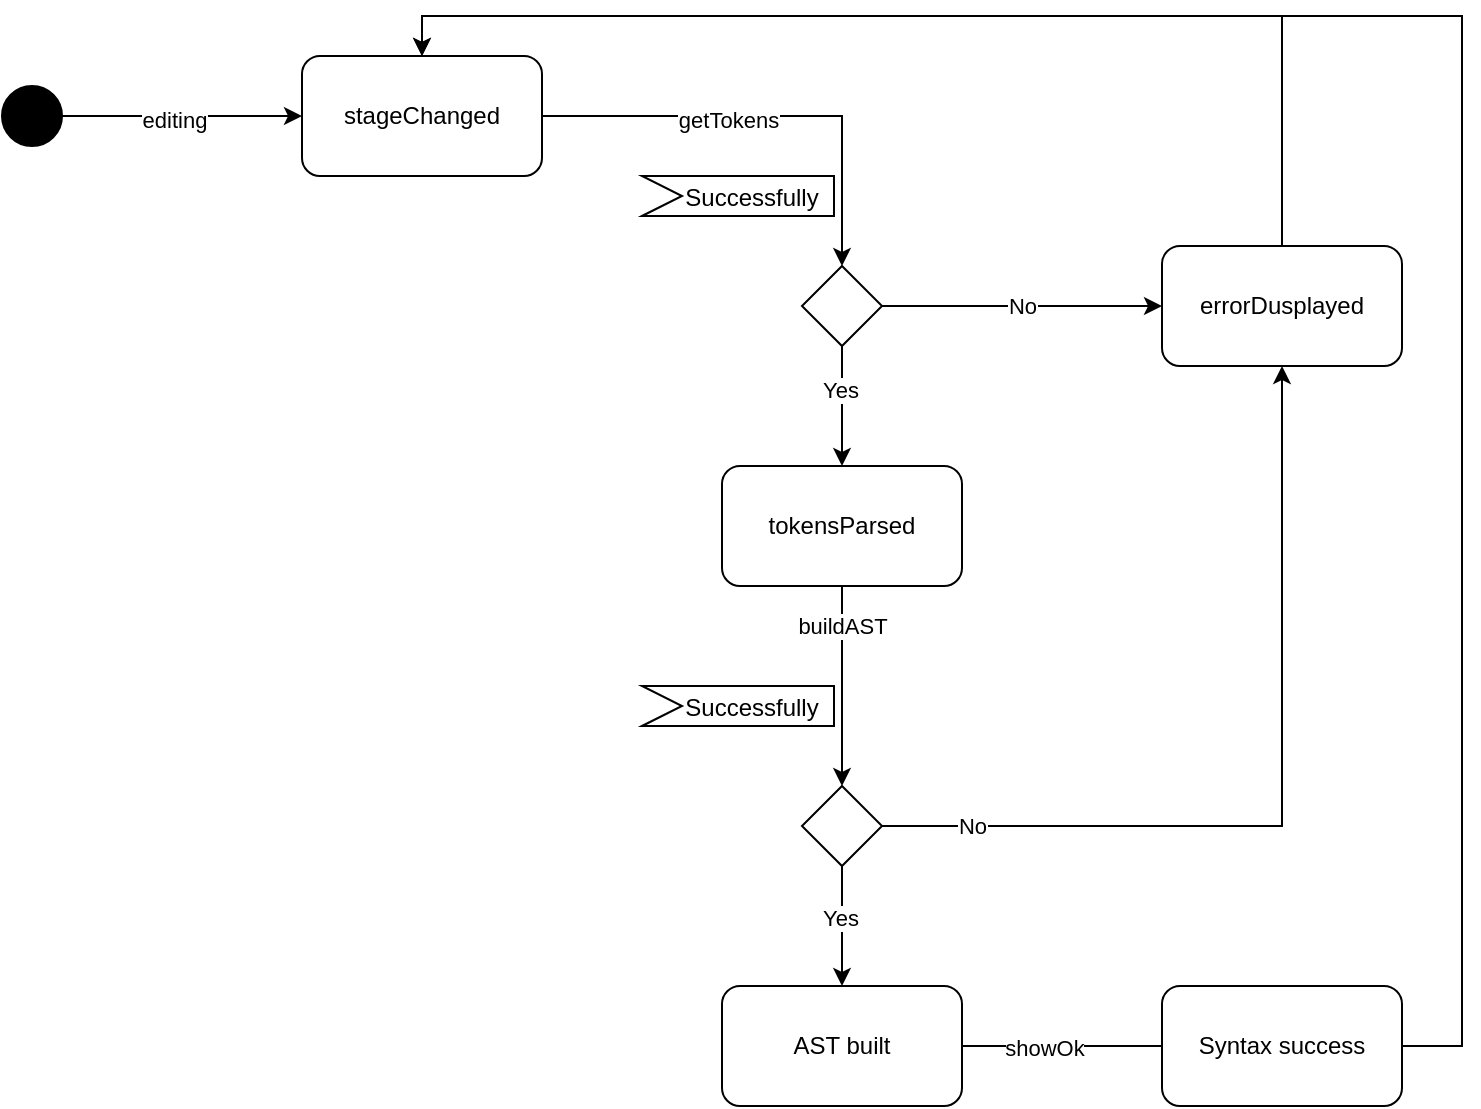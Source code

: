 <mxfile version="24.8.3" pages="3">
  <diagram name="Page-1" id="yR2rduKh8d_chTUlkEKB">
    <mxGraphModel grid="1" page="1" gridSize="10" guides="1" tooltips="1" connect="1" arrows="1" fold="1" pageScale="1" pageWidth="850" pageHeight="1100" math="0" shadow="0">
      <root>
        <mxCell id="0" />
        <mxCell id="1" parent="0" />
        <mxCell id="CsGRbdCnyPewQP8RIxIA-7" style="edgeStyle=orthogonalEdgeStyle;rounded=0;orthogonalLoop=1;jettySize=auto;html=1;entryX=0;entryY=0.5;entryDx=0;entryDy=0;" edge="1" parent="1" source="CsGRbdCnyPewQP8RIxIA-3" target="CsGRbdCnyPewQP8RIxIA-4">
          <mxGeometry relative="1" as="geometry" />
        </mxCell>
        <mxCell id="CsGRbdCnyPewQP8RIxIA-33" value="editing" style="edgeLabel;html=1;align=center;verticalAlign=middle;resizable=0;points=[];" connectable="0" vertex="1" parent="CsGRbdCnyPewQP8RIxIA-7">
          <mxGeometry x="-0.071" y="-2" relative="1" as="geometry">
            <mxPoint as="offset" />
          </mxGeometry>
        </mxCell>
        <mxCell id="CsGRbdCnyPewQP8RIxIA-3" value="" style="ellipse;fillColor=strokeColor;html=1;" vertex="1" parent="1">
          <mxGeometry x="40" y="260" width="30" height="30" as="geometry" />
        </mxCell>
        <mxCell id="CsGRbdCnyPewQP8RIxIA-9" style="edgeStyle=orthogonalEdgeStyle;rounded=0;orthogonalLoop=1;jettySize=auto;html=1;entryX=0.5;entryY=0;entryDx=0;entryDy=0;" edge="1" parent="1" source="CsGRbdCnyPewQP8RIxIA-4" target="CsGRbdCnyPewQP8RIxIA-11">
          <mxGeometry relative="1" as="geometry">
            <mxPoint x="490" y="275" as="targetPoint" />
          </mxGeometry>
        </mxCell>
        <mxCell id="CsGRbdCnyPewQP8RIxIA-10" value="getTokens" style="edgeLabel;html=1;align=center;verticalAlign=middle;resizable=0;points=[];" connectable="0" vertex="1" parent="CsGRbdCnyPewQP8RIxIA-9">
          <mxGeometry x="-0.174" y="-2" relative="1" as="geometry">
            <mxPoint as="offset" />
          </mxGeometry>
        </mxCell>
        <mxCell id="CsGRbdCnyPewQP8RIxIA-4" value="stageChanged" style="rounded=1;whiteSpace=wrap;html=1;" vertex="1" parent="1">
          <mxGeometry x="190" y="245" width="120" height="60" as="geometry" />
        </mxCell>
        <mxCell id="CsGRbdCnyPewQP8RIxIA-15" style="edgeStyle=orthogonalEdgeStyle;rounded=0;orthogonalLoop=1;jettySize=auto;html=1;entryX=0.5;entryY=0;entryDx=0;entryDy=0;" edge="1" parent="1" source="CsGRbdCnyPewQP8RIxIA-11" target="CsGRbdCnyPewQP8RIxIA-12">
          <mxGeometry relative="1" as="geometry" />
        </mxCell>
        <mxCell id="CsGRbdCnyPewQP8RIxIA-16" value="Yes" style="edgeLabel;html=1;align=center;verticalAlign=middle;resizable=0;points=[];" connectable="0" vertex="1" parent="CsGRbdCnyPewQP8RIxIA-15">
          <mxGeometry x="-0.279" y="-1" relative="1" as="geometry">
            <mxPoint as="offset" />
          </mxGeometry>
        </mxCell>
        <mxCell id="CsGRbdCnyPewQP8RIxIA-17" value="No" style="edgeStyle=orthogonalEdgeStyle;rounded=0;orthogonalLoop=1;jettySize=auto;html=1;entryX=0;entryY=0.5;entryDx=0;entryDy=0;" edge="1" parent="1" source="CsGRbdCnyPewQP8RIxIA-11" target="CsGRbdCnyPewQP8RIxIA-19">
          <mxGeometry relative="1" as="geometry">
            <mxPoint x="570.0" y="370" as="targetPoint" />
            <Array as="points" />
          </mxGeometry>
        </mxCell>
        <mxCell id="CsGRbdCnyPewQP8RIxIA-11" value="" style="rhombus;whiteSpace=wrap;html=1;" vertex="1" parent="1">
          <mxGeometry x="440" y="350" width="40" height="40" as="geometry" />
        </mxCell>
        <mxCell id="CsGRbdCnyPewQP8RIxIA-22" style="edgeStyle=orthogonalEdgeStyle;rounded=0;orthogonalLoop=1;jettySize=auto;html=1;entryX=0.5;entryY=0;entryDx=0;entryDy=0;" edge="1" parent="1" source="CsGRbdCnyPewQP8RIxIA-12" target="CsGRbdCnyPewQP8RIxIA-21">
          <mxGeometry relative="1" as="geometry" />
        </mxCell>
        <mxCell id="CsGRbdCnyPewQP8RIxIA-23" value="buildAST" style="edgeLabel;html=1;align=center;verticalAlign=middle;resizable=0;points=[];" connectable="0" vertex="1" parent="CsGRbdCnyPewQP8RIxIA-22">
          <mxGeometry x="-0.219" y="1" relative="1" as="geometry">
            <mxPoint x="-1" y="-19" as="offset" />
          </mxGeometry>
        </mxCell>
        <mxCell id="CsGRbdCnyPewQP8RIxIA-12" value="tokensParsed" style="rounded=1;whiteSpace=wrap;html=1;" vertex="1" parent="1">
          <mxGeometry x="400" y="450" width="120" height="60" as="geometry" />
        </mxCell>
        <mxCell id="CsGRbdCnyPewQP8RIxIA-14" value="&lt;span style=&quot;font-size: 12px;&quot;&gt;Successfully&lt;/span&gt;" style="html=1;shape=mxgraph.infographic.ribbonSimple;notch1=20;notch2=0;align=center;verticalAlign=middle;fontSize=14;fontStyle=0;fillColor=#FFFFFF;flipH=0;spacingRight=0;spacingLeft=14;whiteSpace=wrap;" vertex="1" parent="1">
          <mxGeometry x="360" y="305" width="96" height="20" as="geometry" />
        </mxCell>
        <mxCell id="CsGRbdCnyPewQP8RIxIA-30" style="edgeStyle=orthogonalEdgeStyle;rounded=0;orthogonalLoop=1;jettySize=auto;html=1;entryX=0;entryY=0.5;entryDx=0;entryDy=0;endArrow=none;endFill=0;" edge="1" parent="1" source="CsGRbdCnyPewQP8RIxIA-18" target="CsGRbdCnyPewQP8RIxIA-29">
          <mxGeometry relative="1" as="geometry" />
        </mxCell>
        <mxCell id="CsGRbdCnyPewQP8RIxIA-32" value="showOk" style="edgeLabel;html=1;align=center;verticalAlign=middle;resizable=0;points=[];" connectable="0" vertex="1" parent="CsGRbdCnyPewQP8RIxIA-30">
          <mxGeometry x="-0.18" y="-1" relative="1" as="geometry">
            <mxPoint as="offset" />
          </mxGeometry>
        </mxCell>
        <mxCell id="CsGRbdCnyPewQP8RIxIA-18" value="AST built" style="rounded=1;whiteSpace=wrap;html=1;" vertex="1" parent="1">
          <mxGeometry x="400" y="710" width="120" height="60" as="geometry" />
        </mxCell>
        <mxCell id="CsGRbdCnyPewQP8RIxIA-20" style="edgeStyle=orthogonalEdgeStyle;rounded=0;orthogonalLoop=1;jettySize=auto;html=1;entryX=0.5;entryY=0;entryDx=0;entryDy=0;exitX=0.5;exitY=0;exitDx=0;exitDy=0;" edge="1" parent="1" source="CsGRbdCnyPewQP8RIxIA-19" target="CsGRbdCnyPewQP8RIxIA-4">
          <mxGeometry relative="1" as="geometry">
            <Array as="points">
              <mxPoint x="680" y="225" />
              <mxPoint x="250" y="225" />
            </Array>
          </mxGeometry>
        </mxCell>
        <mxCell id="CsGRbdCnyPewQP8RIxIA-19" value="errorDusplayed" style="rounded=1;whiteSpace=wrap;html=1;" vertex="1" parent="1">
          <mxGeometry x="620" y="340" width="120" height="60" as="geometry" />
        </mxCell>
        <mxCell id="CsGRbdCnyPewQP8RIxIA-24" style="edgeStyle=orthogonalEdgeStyle;rounded=0;orthogonalLoop=1;jettySize=auto;html=1;entryX=0.5;entryY=1;entryDx=0;entryDy=0;" edge="1" parent="1" source="CsGRbdCnyPewQP8RIxIA-21" target="CsGRbdCnyPewQP8RIxIA-19">
          <mxGeometry relative="1" as="geometry" />
        </mxCell>
        <mxCell id="CsGRbdCnyPewQP8RIxIA-25" value="No" style="edgeLabel;html=1;align=center;verticalAlign=middle;resizable=0;points=[];" connectable="0" vertex="1" parent="CsGRbdCnyPewQP8RIxIA-24">
          <mxGeometry x="-0.791" relative="1" as="geometry">
            <mxPoint as="offset" />
          </mxGeometry>
        </mxCell>
        <mxCell id="CsGRbdCnyPewQP8RIxIA-26" style="edgeStyle=orthogonalEdgeStyle;rounded=0;orthogonalLoop=1;jettySize=auto;html=1;entryX=0.5;entryY=0;entryDx=0;entryDy=0;" edge="1" parent="1" source="CsGRbdCnyPewQP8RIxIA-21" target="CsGRbdCnyPewQP8RIxIA-18">
          <mxGeometry relative="1" as="geometry" />
        </mxCell>
        <mxCell id="CsGRbdCnyPewQP8RIxIA-27" value="Yes" style="edgeLabel;html=1;align=center;verticalAlign=middle;resizable=0;points=[];" connectable="0" vertex="1" parent="CsGRbdCnyPewQP8RIxIA-26">
          <mxGeometry x="-0.156" y="-1" relative="1" as="geometry">
            <mxPoint as="offset" />
          </mxGeometry>
        </mxCell>
        <mxCell id="CsGRbdCnyPewQP8RIxIA-21" value="" style="rhombus;whiteSpace=wrap;html=1;" vertex="1" parent="1">
          <mxGeometry x="440" y="610" width="40" height="40" as="geometry" />
        </mxCell>
        <mxCell id="CsGRbdCnyPewQP8RIxIA-28" value="&lt;span style=&quot;font-size: 12px;&quot;&gt;Successfully&lt;/span&gt;" style="html=1;shape=mxgraph.infographic.ribbonSimple;notch1=20;notch2=0;align=center;verticalAlign=middle;fontSize=14;fontStyle=0;fillColor=#FFFFFF;flipH=0;spacingRight=0;spacingLeft=14;whiteSpace=wrap;" vertex="1" parent="1">
          <mxGeometry x="360" y="560" width="96" height="20" as="geometry" />
        </mxCell>
        <mxCell id="CsGRbdCnyPewQP8RIxIA-31" style="edgeStyle=orthogonalEdgeStyle;rounded=0;orthogonalLoop=1;jettySize=auto;html=1;entryX=0.5;entryY=0;entryDx=0;entryDy=0;" edge="1" parent="1" source="CsGRbdCnyPewQP8RIxIA-29" target="CsGRbdCnyPewQP8RIxIA-4">
          <mxGeometry relative="1" as="geometry">
            <Array as="points">
              <mxPoint x="770" y="740" />
              <mxPoint x="770" y="225" />
              <mxPoint x="250" y="225" />
            </Array>
          </mxGeometry>
        </mxCell>
        <mxCell id="CsGRbdCnyPewQP8RIxIA-29" value="Syntax success" style="rounded=1;whiteSpace=wrap;html=1;" vertex="1" parent="1">
          <mxGeometry x="620" y="710" width="120" height="60" as="geometry" />
        </mxCell>
      </root>
    </mxGraphModel>
  </diagram>
  <diagram id="LUUdvv1fiKNukv_0m2Cv" name="Web-Editor CRUD">
    <mxGraphModel grid="1" page="1" gridSize="10" guides="1" tooltips="1" connect="1" arrows="1" fold="1" pageScale="1" pageWidth="827" pageHeight="1169" math="0" shadow="0">
      <root>
        <mxCell id="0" />
        <mxCell id="1" parent="0" />
        <mxCell id="q_KzSx87oGSBC2a22CRp-1" style="edgeStyle=orthogonalEdgeStyle;rounded=0;orthogonalLoop=1;jettySize=auto;html=1;exitX=0.5;exitY=1;exitDx=0;exitDy=0;entryX=0.5;entryY=0;entryDx=0;entryDy=0;" edge="1" parent="1" source="q_KzSx87oGSBC2a22CRp-2" target="q_KzSx87oGSBC2a22CRp-5">
          <mxGeometry relative="1" as="geometry" />
        </mxCell>
        <mxCell id="q_KzSx87oGSBC2a22CRp-2" value="" style="ellipse;fillColor=strokeColor;html=1;" vertex="1" parent="1">
          <mxGeometry x="187.5" y="60" width="30" height="30" as="geometry" />
        </mxCell>
        <mxCell id="q_KzSx87oGSBC2a22CRp-69" style="edgeStyle=orthogonalEdgeStyle;rounded=0;orthogonalLoop=1;jettySize=auto;html=1;entryX=0.5;entryY=0;entryDx=0;entryDy=0;" edge="1" parent="1" source="q_KzSx87oGSBC2a22CRp-5" target="q_KzSx87oGSBC2a22CRp-68">
          <mxGeometry relative="1" as="geometry" />
        </mxCell>
        <mxCell id="q_KzSx87oGSBC2a22CRp-5" value="RepositorySelection" style="html=1;align=center;verticalAlign=top;rounded=1;absoluteArcSize=1;arcSize=10;dashed=0;whiteSpace=wrap;" vertex="1" parent="1">
          <mxGeometry x="132.5" y="120" width="140" height="40" as="geometry" />
        </mxCell>
        <mxCell id="6lZ5Qh4ALl-kaIOA08SH-2" style="edgeStyle=orthogonalEdgeStyle;rounded=0;orthogonalLoop=1;jettySize=auto;html=1;exitX=1;exitY=0.25;exitDx=0;exitDy=0;entryX=0;entryY=0.25;entryDx=0;entryDy=0;" edge="1" parent="1" source="q_KzSx87oGSBC2a22CRp-68" target="6lZ5Qh4ALl-kaIOA08SH-1">
          <mxGeometry relative="1" as="geometry" />
        </mxCell>
        <mxCell id="6lZ5Qh4ALl-kaIOA08SH-4" style="edgeStyle=orthogonalEdgeStyle;rounded=0;orthogonalLoop=1;jettySize=auto;html=1;exitX=0.25;exitY=0;exitDx=0;exitDy=0;entryX=0.25;entryY=1;entryDx=0;entryDy=0;" edge="1" parent="1" source="q_KzSx87oGSBC2a22CRp-68" target="q_KzSx87oGSBC2a22CRp-5">
          <mxGeometry relative="1" as="geometry" />
        </mxCell>
        <mxCell id="6lZ5Qh4ALl-kaIOA08SH-7" style="edgeStyle=orthogonalEdgeStyle;rounded=0;orthogonalLoop=1;jettySize=auto;html=1;exitX=0.25;exitY=1;exitDx=0;exitDy=0;entryX=0.5;entryY=0;entryDx=0;entryDy=0;" edge="1" parent="1" source="q_KzSx87oGSBC2a22CRp-68" target="q_KzSx87oGSBC2a22CRp-70">
          <mxGeometry relative="1" as="geometry" />
        </mxCell>
        <mxCell id="q_KzSx87oGSBC2a22CRp-68" value="PipelineEditing" style="html=1;align=center;verticalAlign=top;rounded=1;absoluteArcSize=1;arcSize=10;dashed=0;whiteSpace=wrap;" vertex="1" parent="1">
          <mxGeometry x="132.5" y="220" width="140" height="40" as="geometry" />
        </mxCell>
        <mxCell id="6lZ5Qh4ALl-kaIOA08SH-5" style="edgeStyle=orthogonalEdgeStyle;rounded=0;orthogonalLoop=1;jettySize=auto;html=1;exitX=0;exitY=0.5;exitDx=0;exitDy=0;entryX=0;entryY=0.5;entryDx=0;entryDy=0;" edge="1" parent="1" source="q_KzSx87oGSBC2a22CRp-70" target="q_KzSx87oGSBC2a22CRp-68">
          <mxGeometry relative="1" as="geometry">
            <Array as="points">
              <mxPoint x="80" y="350" />
              <mxPoint x="80" y="240" />
            </Array>
          </mxGeometry>
        </mxCell>
        <mxCell id="q_KzSx87oGSBC2a22CRp-70" value="ExperimentVisualizer" style="html=1;align=center;verticalAlign=top;rounded=1;absoluteArcSize=1;arcSize=10;dashed=0;whiteSpace=wrap;" vertex="1" parent="1">
          <mxGeometry x="97" y="330" width="140" height="40" as="geometry" />
        </mxCell>
        <mxCell id="q_KzSx87oGSBC2a22CRp-73" value="&lt;span style=&quot;text-wrap-mode: wrap;&quot;&gt;Visualizer&lt;/span&gt;" style="text;html=1;align=center;verticalAlign=middle;resizable=0;points=[];autosize=1;strokeColor=none;fillColor=none;" vertex="1" parent="1">
          <mxGeometry x="168" y="260" width="80" height="30" as="geometry" />
        </mxCell>
        <mxCell id="q_KzSx87oGSBC2a22CRp-75" value="exit" style="text;html=1;align=center;verticalAlign=middle;resizable=0;points=[];autosize=1;strokeColor=none;fillColor=none;" vertex="1" parent="1">
          <mxGeometry x="57" y="350" width="40" height="30" as="geometry" />
        </mxCell>
        <mxCell id="q_KzSx87oGSBC2a22CRp-76" value="exit" style="text;html=1;align=center;verticalAlign=middle;resizable=0;points=[];autosize=1;strokeColor=none;fillColor=none;" vertex="1" parent="1">
          <mxGeometry x="130" y="190" width="40" height="30" as="geometry" />
        </mxCell>
        <mxCell id="q_KzSx87oGSBC2a22CRp-77" value="selected / repository" style="text;html=1;align=left;verticalAlign=middle;resizable=0;points=[];autosize=1;strokeColor=none;fillColor=none;" vertex="1" parent="1">
          <mxGeometry x="210" y="160" width="130" height="30" as="geometry" />
        </mxCell>
        <mxCell id="6lZ5Qh4ALl-kaIOA08SH-3" style="edgeStyle=orthogonalEdgeStyle;rounded=0;orthogonalLoop=1;jettySize=auto;html=1;exitX=0;exitY=0.75;exitDx=0;exitDy=0;entryX=1;entryY=0.75;entryDx=0;entryDy=0;" edge="1" parent="1" source="6lZ5Qh4ALl-kaIOA08SH-1" target="q_KzSx87oGSBC2a22CRp-68">
          <mxGeometry relative="1" as="geometry" />
        </mxCell>
        <mxCell id="6lZ5Qh4ALl-kaIOA08SH-1" value="Git operation" style="html=1;align=center;verticalAlign=top;rounded=1;absoluteArcSize=1;arcSize=10;dashed=0;whiteSpace=wrap;" vertex="1" parent="1">
          <mxGeometry x="441" y="220" width="140" height="40" as="geometry" />
        </mxCell>
        <mxCell id="6lZ5Qh4ALl-kaIOA08SH-10" value="Git done / Git report" style="text;html=1;align=center;verticalAlign=middle;whiteSpace=wrap;rounded=0;" vertex="1" parent="1">
          <mxGeometry x="317" y="245" width="130" height="30" as="geometry" />
        </mxCell>
        <mxCell id="6lZ5Qh4ALl-kaIOA08SH-11" value="Git action" style="text;html=1;align=center;verticalAlign=middle;whiteSpace=wrap;rounded=0;" vertex="1" parent="1">
          <mxGeometry x="274" y="205" width="70" height="30" as="geometry" />
        </mxCell>
        <mxCell id="6lZ5Qh4ALl-kaIOA08SH-12" value="OR&lt;div&gt;after (10 s) / Git report&lt;/div&gt;" style="text;html=1;align=left;verticalAlign=middle;resizable=0;points=[];autosize=1;strokeColor=none;fillColor=none;" vertex="1" parent="1">
          <mxGeometry x="327" y="262" width="140" height="40" as="geometry" />
        </mxCell>
      </root>
    </mxGraphModel>
  </diagram>
  <diagram id="zIcqymVUCquZLGLWyPRC" name="Collaboration activity diagram">
    <mxGraphModel grid="1" page="1" gridSize="10" guides="1" tooltips="1" connect="1" arrows="1" fold="1" pageScale="1" pageWidth="827" pageHeight="1169" math="0" shadow="0">
      <root>
        <mxCell id="0" />
        <mxCell id="1" parent="0" />
        <mxCell id="NhGhxo6_BUjC5x9tcuiK-1" value="" style="ellipse;fillColor=strokeColor;html=1;" vertex="1" parent="1">
          <mxGeometry x="205" y="50" width="30" height="30" as="geometry" />
        </mxCell>
        <mxCell id="uoe7YUHPJeZkK1j8PsMi-1" style="edgeStyle=orthogonalEdgeStyle;rounded=0;orthogonalLoop=1;jettySize=auto;html=1;entryX=0.5;entryY=0;entryDx=0;entryDy=0;" edge="1" parent="1" source="NhGhxo6_BUjC5x9tcuiK-1" target="uoe7YUHPJeZkK1j8PsMi-2">
          <mxGeometry relative="1" as="geometry">
            <mxPoint x="203" y="90" as="sourcePoint" />
          </mxGeometry>
        </mxCell>
        <mxCell id="uoe7YUHPJeZkK1j8PsMi-5" style="edgeStyle=orthogonalEdgeStyle;rounded=0;orthogonalLoop=1;jettySize=auto;html=1;exitX=0.5;exitY=1;exitDx=0;exitDy=0;" edge="1" parent="1" source="uoe7YUHPJeZkK1j8PsMi-24" target="uoe7YUHPJeZkK1j8PsMi-4">
          <mxGeometry relative="1" as="geometry" />
        </mxCell>
        <mxCell id="uoe7YUHPJeZkK1j8PsMi-2" value="View repository contents" style="html=1;align=center;verticalAlign=top;rounded=1;absoluteArcSize=1;arcSize=10;dashed=0;whiteSpace=wrap;" vertex="1" parent="1">
          <mxGeometry x="150" y="120" width="140" height="40" as="geometry" />
        </mxCell>
        <mxCell id="uoe7YUHPJeZkK1j8PsMi-8" style="edgeStyle=orthogonalEdgeStyle;rounded=0;orthogonalLoop=1;jettySize=auto;html=1;" edge="1" parent="1" source="uoe7YUHPJeZkK1j8PsMi-4" target="uoe7YUHPJeZkK1j8PsMi-7">
          <mxGeometry relative="1" as="geometry" />
        </mxCell>
        <mxCell id="uoe7YUHPJeZkK1j8PsMi-9" value="Yes" style="edgeLabel;html=1;align=center;verticalAlign=middle;resizable=0;points=[];" connectable="0" vertex="1" parent="uoe7YUHPJeZkK1j8PsMi-8">
          <mxGeometry x="0.155" y="1" relative="1" as="geometry">
            <mxPoint x="5" y="-11" as="offset" />
          </mxGeometry>
        </mxCell>
        <mxCell id="uoe7YUHPJeZkK1j8PsMi-11" style="edgeStyle=orthogonalEdgeStyle;rounded=0;orthogonalLoop=1;jettySize=auto;html=1;entryX=0.5;entryY=0;entryDx=0;entryDy=0;exitX=1;exitY=0.5;exitDx=0;exitDy=0;" edge="1" parent="1" source="uoe7YUHPJeZkK1j8PsMi-4" target="uoe7YUHPJeZkK1j8PsMi-22">
          <mxGeometry relative="1" as="geometry" />
        </mxCell>
        <mxCell id="uoe7YUHPJeZkK1j8PsMi-12" value="No" style="edgeLabel;html=1;align=center;verticalAlign=middle;resizable=0;points=[];" connectable="0" vertex="1" parent="uoe7YUHPJeZkK1j8PsMi-11">
          <mxGeometry x="-0.791" relative="1" as="geometry">
            <mxPoint x="11" y="-10" as="offset" />
          </mxGeometry>
        </mxCell>
        <mxCell id="uoe7YUHPJeZkK1j8PsMi-4" value="Got new repository changes?" style="rhombus;whiteSpace=wrap;html=1;" vertex="1" parent="1">
          <mxGeometry x="60" y="410" width="100" height="100" as="geometry" />
        </mxCell>
        <mxCell id="uoe7YUHPJeZkK1j8PsMi-10" style="edgeStyle=orthogonalEdgeStyle;rounded=0;orthogonalLoop=1;jettySize=auto;html=1;entryX=0.25;entryY=0;entryDx=0;entryDy=0;exitX=0.5;exitY=1;exitDx=0;exitDy=0;" edge="1" parent="1" source="uoe7YUHPJeZkK1j8PsMi-7" target="uoe7YUHPJeZkK1j8PsMi-22">
          <mxGeometry relative="1" as="geometry" />
        </mxCell>
        <mxCell id="uoe7YUHPJeZkK1j8PsMi-7" value="Download new repository contents and merge" style="html=1;align=center;verticalAlign=top;rounded=1;absoluteArcSize=1;arcSize=10;dashed=0;whiteSpace=wrap;" vertex="1" parent="1">
          <mxGeometry x="40" y="580" width="140" height="40" as="geometry" />
        </mxCell>
        <mxCell id="uoe7YUHPJeZkK1j8PsMi-16" style="edgeStyle=orthogonalEdgeStyle;rounded=0;orthogonalLoop=1;jettySize=auto;html=1;entryX=0.5;entryY=0;entryDx=0;entryDy=0;" edge="1" parent="1" source="uoe7YUHPJeZkK1j8PsMi-2" target="uoe7YUHPJeZkK1j8PsMi-17">
          <mxGeometry relative="1" as="geometry" />
        </mxCell>
        <mxCell id="uoe7YUHPJeZkK1j8PsMi-17" value="" style="rounded=0;whiteSpace=wrap;html=1;" vertex="1" parent="1">
          <mxGeometry y="278" width="440" height="10" as="geometry" />
        </mxCell>
        <mxCell id="uoe7YUHPJeZkK1j8PsMi-20" style="edgeStyle=orthogonalEdgeStyle;rounded=0;orthogonalLoop=1;jettySize=auto;html=1;" edge="1" parent="1" source="uoe7YUHPJeZkK1j8PsMi-18" target="uoe7YUHPJeZkK1j8PsMi-19">
          <mxGeometry relative="1" as="geometry" />
        </mxCell>
        <mxCell id="uoe7YUHPJeZkK1j8PsMi-18" value="Save changes" style="rounded=0;whiteSpace=wrap;html=1;" vertex="1" parent="1">
          <mxGeometry x="271" y="480" width="120" height="60" as="geometry" />
        </mxCell>
        <mxCell id="uoe7YUHPJeZkK1j8PsMi-23" style="edgeStyle=orthogonalEdgeStyle;rounded=0;orthogonalLoop=1;jettySize=auto;html=1;entryX=0.75;entryY=0;entryDx=0;entryDy=0;" edge="1" parent="1" source="uoe7YUHPJeZkK1j8PsMi-19" target="uoe7YUHPJeZkK1j8PsMi-22">
          <mxGeometry relative="1" as="geometry" />
        </mxCell>
        <mxCell id="uoe7YUHPJeZkK1j8PsMi-19" value="Git commit and push" style="rounded=0;whiteSpace=wrap;html=1;" vertex="1" parent="1">
          <mxGeometry x="271" y="585" width="120" height="60" as="geometry" />
        </mxCell>
        <mxCell id="uoe7YUHPJeZkK1j8PsMi-21" style="edgeStyle=orthogonalEdgeStyle;rounded=0;orthogonalLoop=1;jettySize=auto;html=1;exitX=0.75;exitY=1;exitDx=0;exitDy=0;entryX=0.5;entryY=0;entryDx=0;entryDy=0;" edge="1" parent="1" source="uoe7YUHPJeZkK1j8PsMi-17" target="uoe7YUHPJeZkK1j8PsMi-26">
          <mxGeometry relative="1" as="geometry">
            <mxPoint x="40.5" y="170" as="sourcePoint" />
            <mxPoint x="40.5" y="288" as="targetPoint" />
          </mxGeometry>
        </mxCell>
        <mxCell id="ZAiVk8Il71hhsdWj0ff8-1" style="edgeStyle=orthogonalEdgeStyle;rounded=0;orthogonalLoop=1;jettySize=auto;html=1;entryX=0;entryY=0.5;entryDx=0;entryDy=0;" edge="1" parent="1" source="uoe7YUHPJeZkK1j8PsMi-22" target="uoe7YUHPJeZkK1j8PsMi-2">
          <mxGeometry relative="1" as="geometry">
            <Array as="points">
              <mxPoint x="220" y="760" />
              <mxPoint x="-60" y="760" />
              <mxPoint x="-60" y="140" />
            </Array>
          </mxGeometry>
        </mxCell>
        <mxCell id="uoe7YUHPJeZkK1j8PsMi-22" value="" style="rounded=0;whiteSpace=wrap;html=1;" vertex="1" parent="1">
          <mxGeometry y="710" width="440" height="10" as="geometry" />
        </mxCell>
        <mxCell id="uoe7YUHPJeZkK1j8PsMi-24" value="Check repository changes" style="rounded=0;whiteSpace=wrap;html=1;" vertex="1" parent="1">
          <mxGeometry x="50" y="320" width="120" height="60" as="geometry" />
        </mxCell>
        <mxCell id="uoe7YUHPJeZkK1j8PsMi-25" style="edgeStyle=orthogonalEdgeStyle;rounded=0;orthogonalLoop=1;jettySize=auto;html=1;exitX=0.25;exitY=1;exitDx=0;exitDy=0;entryX=0.5;entryY=0;entryDx=0;entryDy=0;" edge="1" parent="1" source="uoe7YUHPJeZkK1j8PsMi-17" target="uoe7YUHPJeZkK1j8PsMi-24">
          <mxGeometry relative="1" as="geometry">
            <mxPoint x="120" y="390" as="sourcePoint" />
            <mxPoint x="120" y="420" as="targetPoint" />
          </mxGeometry>
        </mxCell>
        <mxCell id="uoe7YUHPJeZkK1j8PsMi-27" style="edgeStyle=orthogonalEdgeStyle;rounded=0;orthogonalLoop=1;jettySize=auto;html=1;" edge="1" parent="1" source="uoe7YUHPJeZkK1j8PsMi-26" target="uoe7YUHPJeZkK1j8PsMi-18">
          <mxGeometry relative="1" as="geometry" />
        </mxCell>
        <mxCell id="uoe7YUHPJeZkK1j8PsMi-26" value="Did user&amp;nbsp;&lt;div&gt;send &quot;Save&quot; command?&lt;/div&gt;" style="rhombus;whiteSpace=wrap;html=1;" vertex="1" parent="1">
          <mxGeometry x="271" y="310" width="120" height="120" as="geometry" />
        </mxCell>
      </root>
    </mxGraphModel>
  </diagram>
</mxfile>
